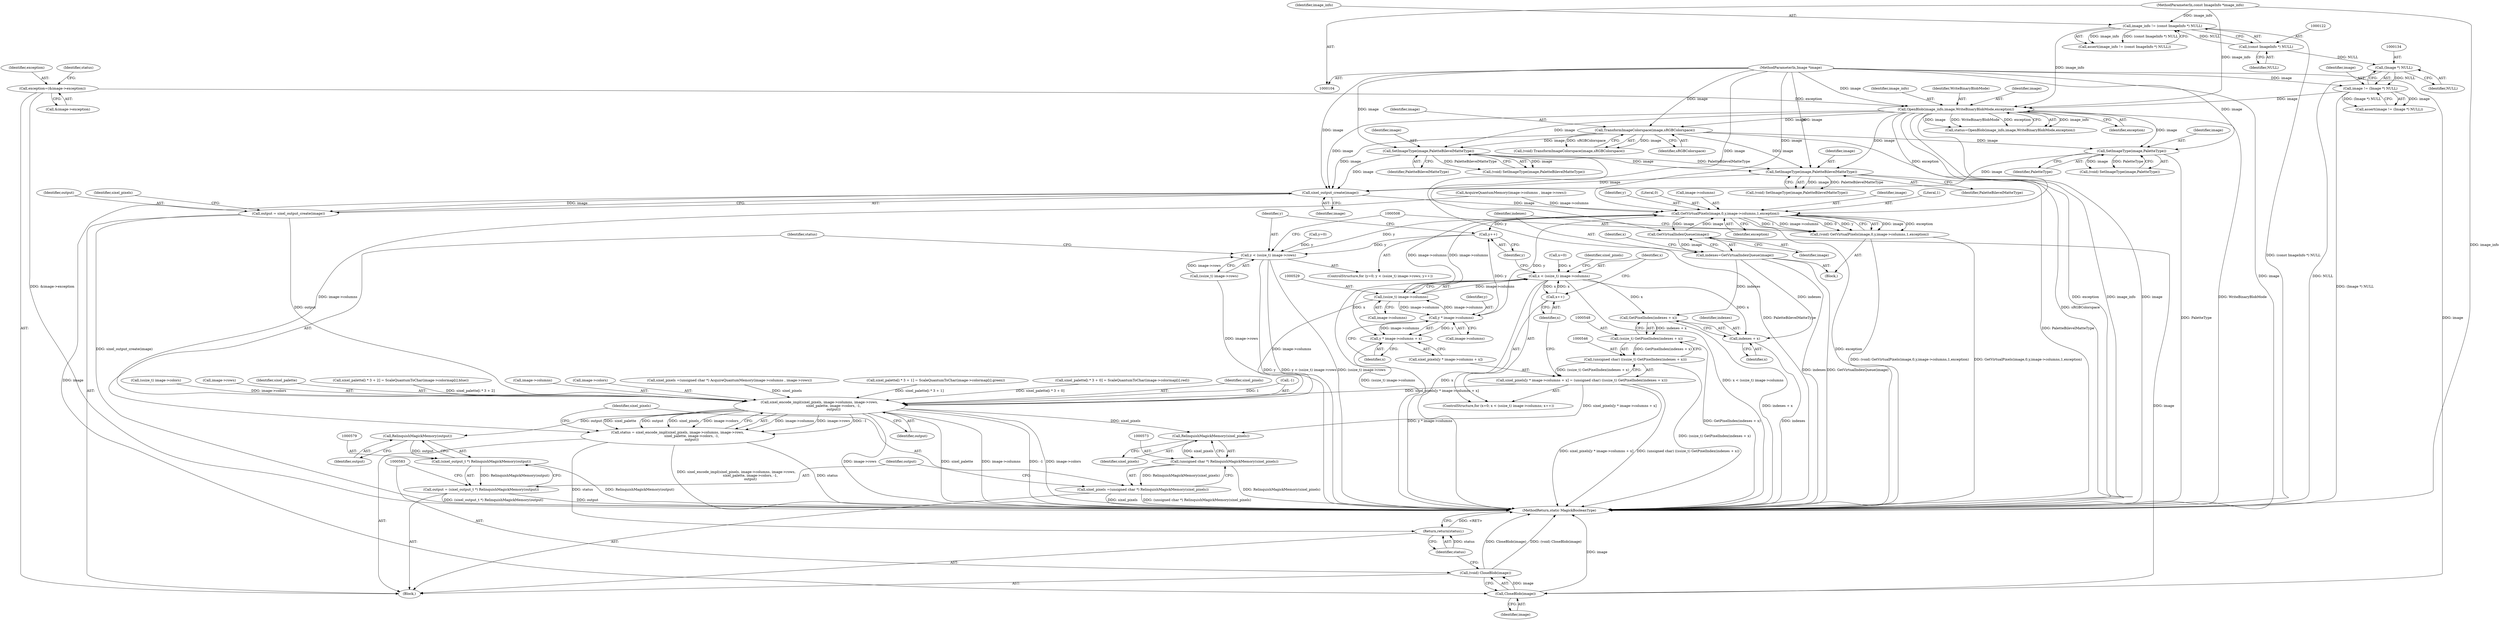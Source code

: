 digraph "0_ImageMagick_10b3823a7619ed22d42764733eb052c4159bc8c1_1@API" {
"1000480" [label="(Call,sixel_output_create(image))"];
"1000185" [label="(Call,TransformImageColorspace(image,sRGBColorspace))"];
"1000165" [label="(Call,OpenBlob(image_info,image,WriteBinaryBlobMode,exception))"];
"1000119" [label="(Call,image_info != (const ImageInfo *) NULL)"];
"1000105" [label="(MethodParameterIn,const ImageInfo *image_info)"];
"1000121" [label="(Call,(const ImageInfo *) NULL)"];
"1000131" [label="(Call,image != (Image *) NULL)"];
"1000106" [label="(MethodParameterIn,Image *image)"];
"1000133" [label="(Call,(Image *) NULL)"];
"1000157" [label="(Call,exception=(&image->exception))"];
"1000234" [label="(Call,SetImageType(image,PaletteBilevelMatteType))"];
"1000213" [label="(Call,SetImageType(image,PaletteType))"];
"1000307" [label="(Call,SetImageType(image,PaletteBilevelMatteType))"];
"1000478" [label="(Call,output = sixel_output_create(image))"];
"1000555" [label="(Call,sixel_encode_impl(sixel_pixels, image->columns, image->rows,\n                          sixel_palette, image->colors, -1,\n                          output))"];
"1000553" [label="(Call,status = sixel_encode_impl(sixel_pixels, image->columns, image->rows,\n                          sixel_palette, image->colors, -1,\n                          output))"];
"1000586" [label="(Return,return(status);)"];
"1000574" [label="(Call,RelinquishMagickMemory(sixel_pixels))"];
"1000572" [label="(Call,(unsigned char *) RelinquishMagickMemory(sixel_pixels))"];
"1000570" [label="(Call,sixel_pixels =(unsigned char *) RelinquishMagickMemory(sixel_pixels))"];
"1000580" [label="(Call,RelinquishMagickMemory(output))"];
"1000578" [label="(Call,(sixel_output_t *) RelinquishMagickMemory(output))"];
"1000576" [label="(Call,output = (sixel_output_t *) RelinquishMagickMemory(output))"];
"1000509" [label="(Call,GetVirtualPixels(image,0,y,image->columns,1,exception))"];
"1000504" [label="(Call,y++)"];
"1000497" [label="(Call,y < (ssize_t) image->rows)"];
"1000507" [label="(Call,(void) GetVirtualPixels(image,0,y,image->columns,1,exception))"];
"1000520" [label="(Call,GetVirtualIndexQueue(image))"];
"1000518" [label="(Call,indexes=GetVirtualIndexQueue(image))"];
"1000549" [label="(Call,GetPixelIndex(indexes + x))"];
"1000547" [label="(Call,(ssize_t) GetPixelIndex(indexes + x))"];
"1000545" [label="(Call,(unsigned char) ((ssize_t) GetPixelIndex(indexes + x)))"];
"1000535" [label="(Call,sixel_pixels[y * image->columns + x] = (unsigned char) ((ssize_t) GetPixelIndex(indexes + x)))"];
"1000550" [label="(Call,indexes + x)"];
"1000584" [label="(Call,CloseBlob(image))"];
"1000582" [label="(Call,(void) CloseBlob(image))"];
"1000528" [label="(Call,(ssize_t) image->columns)"];
"1000526" [label="(Call,x < (ssize_t) image->columns)"];
"1000533" [label="(Call,x++)"];
"1000538" [label="(Call,y * image->columns + x)"];
"1000539" [label="(Call,y * image->columns)"];
"1000309" [label="(Identifier,PaletteBilevelMatteType)"];
"1000576" [label="(Call,output = (sixel_output_t *) RelinquishMagickMemory(output))"];
"1000567" [label="(Call,-1)"];
"1000539" [label="(Call,y * image->columns)"];
"1000516" [label="(Literal,1)"];
"1000577" [label="(Identifier,output)"];
"1000486" [label="(Call,AcquireQuantumMemory(image->columns , image->rows))"];
"1000186" [label="(Identifier,image)"];
"1000183" [label="(Call,(void) TransformImageColorspace(image,sRGBColorspace))"];
"1000569" [label="(Identifier,output)"];
"1000234" [label="(Call,SetImageType(image,PaletteBilevelMatteType))"];
"1000422" [label="(Call,(ssize_t) image->colors)"];
"1000498" [label="(Identifier,y)"];
"1000163" [label="(Call,status=OpenBlob(image_info,image,WriteBinaryBlobMode,exception))"];
"1000166" [label="(Identifier,image_info)"];
"1000159" [label="(Call,&image->exception)"];
"1000512" [label="(Identifier,y)"];
"1000517" [label="(Identifier,exception)"];
"1000158" [label="(Identifier,exception)"];
"1000581" [label="(Identifier,output)"];
"1000574" [label="(Call,RelinquishMagickMemory(sixel_pixels))"];
"1000213" [label="(Call,SetImageType(image,PaletteType))"];
"1000120" [label="(Identifier,image_info)"];
"1000215" [label="(Identifier,PaletteType)"];
"1000571" [label="(Identifier,sixel_pixels)"];
"1000133" [label="(Call,(Image *) NULL)"];
"1000121" [label="(Call,(const ImageInfo *) NULL)"];
"1000499" [label="(Call,(ssize_t) image->rows)"];
"1000493" [label="(ControlStructure,for (y=0; y < (ssize_t) image->rows; y++))"];
"1000483" [label="(Identifier,sixel_pixels)"];
"1000505" [label="(Identifier,y)"];
"1000551" [label="(Identifier,indexes)"];
"1000130" [label="(Call,assert(image != (Image *) NULL))"];
"1000560" [label="(Call,image->rows)"];
"1000554" [label="(Identifier,status)"];
"1000540" [label="(Identifier,y)"];
"1000563" [label="(Identifier,sixel_palette)"];
"1000504" [label="(Call,y++)"];
"1000119" [label="(Call,image_info != (const ImageInfo *) NULL)"];
"1000462" [label="(Call,sixel_palette[i * 3 + 2] = ScaleQuantumToChar(image->colormap[i].blue))"];
"1000526" [label="(Call,x < (ssize_t) image->columns)"];
"1000164" [label="(Identifier,status)"];
"1000168" [label="(Identifier,WriteBinaryBlobMode)"];
"1000305" [label="(Call,(void) SetImageType(image,PaletteBilevelMatteType))"];
"1000506" [label="(Block,)"];
"1000528" [label="(Call,(ssize_t) image->columns)"];
"1000480" [label="(Call,sixel_output_create(image))"];
"1000580" [label="(Call,RelinquishMagickMemory(output))"];
"1000536" [label="(Call,sixel_pixels[y * image->columns + x])"];
"1000557" [label="(Call,image->columns)"];
"1000537" [label="(Identifier,sixel_pixels)"];
"1000535" [label="(Call,sixel_pixels[y * image->columns + x] = (unsigned char) ((ssize_t) GetPixelIndex(indexes + x)))"];
"1000527" [label="(Identifier,x)"];
"1000157" [label="(Call,exception=(&image->exception))"];
"1000533" [label="(Call,x++)"];
"1000211" [label="(Call,(void) SetImageType(image,PaletteType))"];
"1000518" [label="(Call,indexes=GetVirtualIndexQueue(image))"];
"1000584" [label="(Call,CloseBlob(image))"];
"1000107" [label="(Block,)"];
"1000187" [label="(Identifier,sRGBColorspace)"];
"1000105" [label="(MethodParameterIn,const ImageInfo *image_info)"];
"1000123" [label="(Identifier,NULL)"];
"1000530" [label="(Call,image->columns)"];
"1000131" [label="(Call,image != (Image *) NULL)"];
"1000575" [label="(Identifier,sixel_pixels)"];
"1000185" [label="(Call,TransformImageColorspace(image,sRGBColorspace))"];
"1000165" [label="(Call,OpenBlob(image_info,image,WriteBinaryBlobMode,exception))"];
"1000232" [label="(Call,(void) SetImageType(image,PaletteBilevelMatteType))"];
"1000588" [label="(MethodReturn,static MagickBooleanType)"];
"1000555" [label="(Call,sixel_encode_impl(sixel_pixels, image->columns, image->rows,\n                          sixel_palette, image->colors, -1,\n                          output))"];
"1000564" [label="(Call,image->colors)"];
"1000524" [label="(Identifier,x)"];
"1000235" [label="(Identifier,image)"];
"1000570" [label="(Call,sixel_pixels =(unsigned char *) RelinquishMagickMemory(sixel_pixels))"];
"1000236" [label="(Identifier,PaletteBilevelMatteType)"];
"1000549" [label="(Call,GetPixelIndex(indexes + x))"];
"1000572" [label="(Call,(unsigned char *) RelinquishMagickMemory(sixel_pixels))"];
"1000497" [label="(Call,y < (ssize_t) image->rows)"];
"1000509" [label="(Call,GetVirtualPixels(image,0,y,image->columns,1,exception))"];
"1000507" [label="(Call,(void) GetVirtualPixels(image,0,y,image->columns,1,exception))"];
"1000522" [label="(ControlStructure,for (x=0; x < (ssize_t) image->columns; x++))"];
"1000167" [label="(Identifier,image)"];
"1000214" [label="(Identifier,image)"];
"1000520" [label="(Call,GetVirtualIndexQueue(image))"];
"1000511" [label="(Literal,0)"];
"1000481" [label="(Identifier,image)"];
"1000308" [label="(Identifier,image)"];
"1000519" [label="(Identifier,indexes)"];
"1000552" [label="(Identifier,x)"];
"1000544" [label="(Identifier,x)"];
"1000106" [label="(MethodParameterIn,Image *image)"];
"1000585" [label="(Identifier,image)"];
"1000538" [label="(Call,y * image->columns + x)"];
"1000482" [label="(Call,sixel_pixels =(unsigned char *) AcquireQuantumMemory(image->columns , image->rows))"];
"1000523" [label="(Call,x=0)"];
"1000479" [label="(Identifier,output)"];
"1000118" [label="(Call,assert(image_info != (const ImageInfo *) NULL))"];
"1000513" [label="(Call,image->columns)"];
"1000534" [label="(Identifier,x)"];
"1000446" [label="(Call,sixel_palette[i * 3 + 1] = ScaleQuantumToChar(image->colormap[i].green))"];
"1000547" [label="(Call,(ssize_t) GetPixelIndex(indexes + x))"];
"1000586" [label="(Return,return(status);)"];
"1000510" [label="(Identifier,image)"];
"1000550" [label="(Call,indexes + x)"];
"1000553" [label="(Call,status = sixel_encode_impl(sixel_pixels, image->columns, image->rows,\n                          sixel_palette, image->colors, -1,\n                          output))"];
"1000494" [label="(Call,y=0)"];
"1000587" [label="(Identifier,status)"];
"1000132" [label="(Identifier,image)"];
"1000478" [label="(Call,output = sixel_output_create(image))"];
"1000135" [label="(Identifier,NULL)"];
"1000521" [label="(Identifier,image)"];
"1000307" [label="(Call,SetImageType(image,PaletteBilevelMatteType))"];
"1000169" [label="(Identifier,exception)"];
"1000430" [label="(Call,sixel_palette[i * 3 + 0] = ScaleQuantumToChar(image->colormap[i].red))"];
"1000545" [label="(Call,(unsigned char) ((ssize_t) GetPixelIndex(indexes + x)))"];
"1000578" [label="(Call,(sixel_output_t *) RelinquishMagickMemory(output))"];
"1000541" [label="(Call,image->columns)"];
"1000556" [label="(Identifier,sixel_pixels)"];
"1000582" [label="(Call,(void) CloseBlob(image))"];
"1000480" -> "1000478"  [label="AST: "];
"1000480" -> "1000481"  [label="CFG: "];
"1000481" -> "1000480"  [label="AST: "];
"1000478" -> "1000480"  [label="CFG: "];
"1000480" -> "1000478"  [label="DDG: image"];
"1000185" -> "1000480"  [label="DDG: image"];
"1000234" -> "1000480"  [label="DDG: image"];
"1000213" -> "1000480"  [label="DDG: image"];
"1000165" -> "1000480"  [label="DDG: image"];
"1000307" -> "1000480"  [label="DDG: image"];
"1000106" -> "1000480"  [label="DDG: image"];
"1000480" -> "1000509"  [label="DDG: image"];
"1000480" -> "1000584"  [label="DDG: image"];
"1000185" -> "1000183"  [label="AST: "];
"1000185" -> "1000187"  [label="CFG: "];
"1000186" -> "1000185"  [label="AST: "];
"1000187" -> "1000185"  [label="AST: "];
"1000183" -> "1000185"  [label="CFG: "];
"1000185" -> "1000588"  [label="DDG: sRGBColorspace"];
"1000185" -> "1000183"  [label="DDG: image"];
"1000185" -> "1000183"  [label="DDG: sRGBColorspace"];
"1000165" -> "1000185"  [label="DDG: image"];
"1000106" -> "1000185"  [label="DDG: image"];
"1000185" -> "1000213"  [label="DDG: image"];
"1000185" -> "1000234"  [label="DDG: image"];
"1000185" -> "1000307"  [label="DDG: image"];
"1000165" -> "1000163"  [label="AST: "];
"1000165" -> "1000169"  [label="CFG: "];
"1000166" -> "1000165"  [label="AST: "];
"1000167" -> "1000165"  [label="AST: "];
"1000168" -> "1000165"  [label="AST: "];
"1000169" -> "1000165"  [label="AST: "];
"1000163" -> "1000165"  [label="CFG: "];
"1000165" -> "1000588"  [label="DDG: WriteBinaryBlobMode"];
"1000165" -> "1000588"  [label="DDG: exception"];
"1000165" -> "1000588"  [label="DDG: image_info"];
"1000165" -> "1000588"  [label="DDG: image"];
"1000165" -> "1000163"  [label="DDG: image_info"];
"1000165" -> "1000163"  [label="DDG: image"];
"1000165" -> "1000163"  [label="DDG: WriteBinaryBlobMode"];
"1000165" -> "1000163"  [label="DDG: exception"];
"1000119" -> "1000165"  [label="DDG: image_info"];
"1000105" -> "1000165"  [label="DDG: image_info"];
"1000131" -> "1000165"  [label="DDG: image"];
"1000106" -> "1000165"  [label="DDG: image"];
"1000157" -> "1000165"  [label="DDG: exception"];
"1000165" -> "1000213"  [label="DDG: image"];
"1000165" -> "1000234"  [label="DDG: image"];
"1000165" -> "1000307"  [label="DDG: image"];
"1000165" -> "1000509"  [label="DDG: exception"];
"1000119" -> "1000118"  [label="AST: "];
"1000119" -> "1000121"  [label="CFG: "];
"1000120" -> "1000119"  [label="AST: "];
"1000121" -> "1000119"  [label="AST: "];
"1000118" -> "1000119"  [label="CFG: "];
"1000119" -> "1000588"  [label="DDG: (const ImageInfo *) NULL"];
"1000119" -> "1000118"  [label="DDG: image_info"];
"1000119" -> "1000118"  [label="DDG: (const ImageInfo *) NULL"];
"1000105" -> "1000119"  [label="DDG: image_info"];
"1000121" -> "1000119"  [label="DDG: NULL"];
"1000105" -> "1000104"  [label="AST: "];
"1000105" -> "1000588"  [label="DDG: image_info"];
"1000121" -> "1000123"  [label="CFG: "];
"1000122" -> "1000121"  [label="AST: "];
"1000123" -> "1000121"  [label="AST: "];
"1000121" -> "1000133"  [label="DDG: NULL"];
"1000131" -> "1000130"  [label="AST: "];
"1000131" -> "1000133"  [label="CFG: "];
"1000132" -> "1000131"  [label="AST: "];
"1000133" -> "1000131"  [label="AST: "];
"1000130" -> "1000131"  [label="CFG: "];
"1000131" -> "1000588"  [label="DDG: (Image *) NULL"];
"1000131" -> "1000130"  [label="DDG: image"];
"1000131" -> "1000130"  [label="DDG: (Image *) NULL"];
"1000106" -> "1000131"  [label="DDG: image"];
"1000133" -> "1000131"  [label="DDG: NULL"];
"1000106" -> "1000104"  [label="AST: "];
"1000106" -> "1000588"  [label="DDG: image"];
"1000106" -> "1000213"  [label="DDG: image"];
"1000106" -> "1000234"  [label="DDG: image"];
"1000106" -> "1000307"  [label="DDG: image"];
"1000106" -> "1000509"  [label="DDG: image"];
"1000106" -> "1000520"  [label="DDG: image"];
"1000106" -> "1000584"  [label="DDG: image"];
"1000133" -> "1000135"  [label="CFG: "];
"1000134" -> "1000133"  [label="AST: "];
"1000135" -> "1000133"  [label="AST: "];
"1000133" -> "1000588"  [label="DDG: NULL"];
"1000157" -> "1000107"  [label="AST: "];
"1000157" -> "1000159"  [label="CFG: "];
"1000158" -> "1000157"  [label="AST: "];
"1000159" -> "1000157"  [label="AST: "];
"1000164" -> "1000157"  [label="CFG: "];
"1000157" -> "1000588"  [label="DDG: &image->exception"];
"1000234" -> "1000232"  [label="AST: "];
"1000234" -> "1000236"  [label="CFG: "];
"1000235" -> "1000234"  [label="AST: "];
"1000236" -> "1000234"  [label="AST: "];
"1000232" -> "1000234"  [label="CFG: "];
"1000234" -> "1000588"  [label="DDG: PaletteBilevelMatteType"];
"1000234" -> "1000232"  [label="DDG: image"];
"1000234" -> "1000232"  [label="DDG: PaletteBilevelMatteType"];
"1000234" -> "1000307"  [label="DDG: image"];
"1000234" -> "1000307"  [label="DDG: PaletteBilevelMatteType"];
"1000213" -> "1000211"  [label="AST: "];
"1000213" -> "1000215"  [label="CFG: "];
"1000214" -> "1000213"  [label="AST: "];
"1000215" -> "1000213"  [label="AST: "];
"1000211" -> "1000213"  [label="CFG: "];
"1000213" -> "1000588"  [label="DDG: PaletteType"];
"1000213" -> "1000211"  [label="DDG: image"];
"1000213" -> "1000211"  [label="DDG: PaletteType"];
"1000307" -> "1000305"  [label="AST: "];
"1000307" -> "1000309"  [label="CFG: "];
"1000308" -> "1000307"  [label="AST: "];
"1000309" -> "1000307"  [label="AST: "];
"1000305" -> "1000307"  [label="CFG: "];
"1000307" -> "1000588"  [label="DDG: PaletteBilevelMatteType"];
"1000307" -> "1000305"  [label="DDG: image"];
"1000307" -> "1000305"  [label="DDG: PaletteBilevelMatteType"];
"1000478" -> "1000107"  [label="AST: "];
"1000479" -> "1000478"  [label="AST: "];
"1000483" -> "1000478"  [label="CFG: "];
"1000478" -> "1000588"  [label="DDG: sixel_output_create(image)"];
"1000478" -> "1000555"  [label="DDG: output"];
"1000555" -> "1000553"  [label="AST: "];
"1000555" -> "1000569"  [label="CFG: "];
"1000556" -> "1000555"  [label="AST: "];
"1000557" -> "1000555"  [label="AST: "];
"1000560" -> "1000555"  [label="AST: "];
"1000563" -> "1000555"  [label="AST: "];
"1000564" -> "1000555"  [label="AST: "];
"1000567" -> "1000555"  [label="AST: "];
"1000569" -> "1000555"  [label="AST: "];
"1000553" -> "1000555"  [label="CFG: "];
"1000555" -> "1000588"  [label="DDG: image->rows"];
"1000555" -> "1000588"  [label="DDG: sixel_palette"];
"1000555" -> "1000588"  [label="DDG: image->columns"];
"1000555" -> "1000588"  [label="DDG: -1"];
"1000555" -> "1000588"  [label="DDG: image->colors"];
"1000555" -> "1000553"  [label="DDG: image->columns"];
"1000555" -> "1000553"  [label="DDG: image->rows"];
"1000555" -> "1000553"  [label="DDG: -1"];
"1000555" -> "1000553"  [label="DDG: sixel_palette"];
"1000555" -> "1000553"  [label="DDG: output"];
"1000555" -> "1000553"  [label="DDG: sixel_pixels"];
"1000555" -> "1000553"  [label="DDG: image->colors"];
"1000482" -> "1000555"  [label="DDG: sixel_pixels"];
"1000535" -> "1000555"  [label="DDG: sixel_pixels[y * image->columns + x]"];
"1000528" -> "1000555"  [label="DDG: image->columns"];
"1000486" -> "1000555"  [label="DDG: image->columns"];
"1000499" -> "1000555"  [label="DDG: image->rows"];
"1000462" -> "1000555"  [label="DDG: sixel_palette[i * 3 + 2]"];
"1000446" -> "1000555"  [label="DDG: sixel_palette[i * 3 + 1]"];
"1000430" -> "1000555"  [label="DDG: sixel_palette[i * 3 + 0]"];
"1000422" -> "1000555"  [label="DDG: image->colors"];
"1000567" -> "1000555"  [label="DDG: 1"];
"1000555" -> "1000574"  [label="DDG: sixel_pixels"];
"1000555" -> "1000580"  [label="DDG: output"];
"1000553" -> "1000107"  [label="AST: "];
"1000554" -> "1000553"  [label="AST: "];
"1000571" -> "1000553"  [label="CFG: "];
"1000553" -> "1000588"  [label="DDG: status"];
"1000553" -> "1000588"  [label="DDG: sixel_encode_impl(sixel_pixels, image->columns, image->rows,\n                          sixel_palette, image->colors, -1,\n                          output)"];
"1000553" -> "1000586"  [label="DDG: status"];
"1000586" -> "1000107"  [label="AST: "];
"1000586" -> "1000587"  [label="CFG: "];
"1000587" -> "1000586"  [label="AST: "];
"1000588" -> "1000586"  [label="CFG: "];
"1000586" -> "1000588"  [label="DDG: <RET>"];
"1000587" -> "1000586"  [label="DDG: status"];
"1000574" -> "1000572"  [label="AST: "];
"1000574" -> "1000575"  [label="CFG: "];
"1000575" -> "1000574"  [label="AST: "];
"1000572" -> "1000574"  [label="CFG: "];
"1000574" -> "1000572"  [label="DDG: sixel_pixels"];
"1000535" -> "1000574"  [label="DDG: sixel_pixels[y * image->columns + x]"];
"1000572" -> "1000570"  [label="AST: "];
"1000573" -> "1000572"  [label="AST: "];
"1000570" -> "1000572"  [label="CFG: "];
"1000572" -> "1000588"  [label="DDG: RelinquishMagickMemory(sixel_pixels)"];
"1000572" -> "1000570"  [label="DDG: RelinquishMagickMemory(sixel_pixels)"];
"1000570" -> "1000107"  [label="AST: "];
"1000571" -> "1000570"  [label="AST: "];
"1000577" -> "1000570"  [label="CFG: "];
"1000570" -> "1000588"  [label="DDG: sixel_pixels"];
"1000570" -> "1000588"  [label="DDG: (unsigned char *) RelinquishMagickMemory(sixel_pixels)"];
"1000580" -> "1000578"  [label="AST: "];
"1000580" -> "1000581"  [label="CFG: "];
"1000581" -> "1000580"  [label="AST: "];
"1000578" -> "1000580"  [label="CFG: "];
"1000580" -> "1000578"  [label="DDG: output"];
"1000578" -> "1000576"  [label="AST: "];
"1000579" -> "1000578"  [label="AST: "];
"1000576" -> "1000578"  [label="CFG: "];
"1000578" -> "1000588"  [label="DDG: RelinquishMagickMemory(output)"];
"1000578" -> "1000576"  [label="DDG: RelinquishMagickMemory(output)"];
"1000576" -> "1000107"  [label="AST: "];
"1000577" -> "1000576"  [label="AST: "];
"1000583" -> "1000576"  [label="CFG: "];
"1000576" -> "1000588"  [label="DDG: output"];
"1000576" -> "1000588"  [label="DDG: (sixel_output_t *) RelinquishMagickMemory(output)"];
"1000509" -> "1000507"  [label="AST: "];
"1000509" -> "1000517"  [label="CFG: "];
"1000510" -> "1000509"  [label="AST: "];
"1000511" -> "1000509"  [label="AST: "];
"1000512" -> "1000509"  [label="AST: "];
"1000513" -> "1000509"  [label="AST: "];
"1000516" -> "1000509"  [label="AST: "];
"1000517" -> "1000509"  [label="AST: "];
"1000507" -> "1000509"  [label="CFG: "];
"1000509" -> "1000588"  [label="DDG: exception"];
"1000509" -> "1000504"  [label="DDG: y"];
"1000509" -> "1000507"  [label="DDG: image"];
"1000509" -> "1000507"  [label="DDG: exception"];
"1000509" -> "1000507"  [label="DDG: 1"];
"1000509" -> "1000507"  [label="DDG: image->columns"];
"1000509" -> "1000507"  [label="DDG: 0"];
"1000509" -> "1000507"  [label="DDG: y"];
"1000520" -> "1000509"  [label="DDG: image"];
"1000497" -> "1000509"  [label="DDG: y"];
"1000528" -> "1000509"  [label="DDG: image->columns"];
"1000486" -> "1000509"  [label="DDG: image->columns"];
"1000509" -> "1000520"  [label="DDG: image"];
"1000509" -> "1000528"  [label="DDG: image->columns"];
"1000509" -> "1000539"  [label="DDG: y"];
"1000504" -> "1000493"  [label="AST: "];
"1000504" -> "1000505"  [label="CFG: "];
"1000505" -> "1000504"  [label="AST: "];
"1000498" -> "1000504"  [label="CFG: "];
"1000504" -> "1000497"  [label="DDG: y"];
"1000539" -> "1000504"  [label="DDG: y"];
"1000497" -> "1000493"  [label="AST: "];
"1000497" -> "1000499"  [label="CFG: "];
"1000498" -> "1000497"  [label="AST: "];
"1000499" -> "1000497"  [label="AST: "];
"1000508" -> "1000497"  [label="CFG: "];
"1000554" -> "1000497"  [label="CFG: "];
"1000497" -> "1000588"  [label="DDG: y"];
"1000497" -> "1000588"  [label="DDG: y < (ssize_t) image->rows"];
"1000497" -> "1000588"  [label="DDG: (ssize_t) image->rows"];
"1000494" -> "1000497"  [label="DDG: y"];
"1000499" -> "1000497"  [label="DDG: image->rows"];
"1000507" -> "1000506"  [label="AST: "];
"1000508" -> "1000507"  [label="AST: "];
"1000519" -> "1000507"  [label="CFG: "];
"1000507" -> "1000588"  [label="DDG: GetVirtualPixels(image,0,y,image->columns,1,exception)"];
"1000507" -> "1000588"  [label="DDG: (void) GetVirtualPixels(image,0,y,image->columns,1,exception)"];
"1000520" -> "1000518"  [label="AST: "];
"1000520" -> "1000521"  [label="CFG: "];
"1000521" -> "1000520"  [label="AST: "];
"1000518" -> "1000520"  [label="CFG: "];
"1000520" -> "1000518"  [label="DDG: image"];
"1000520" -> "1000584"  [label="DDG: image"];
"1000518" -> "1000506"  [label="AST: "];
"1000519" -> "1000518"  [label="AST: "];
"1000524" -> "1000518"  [label="CFG: "];
"1000518" -> "1000588"  [label="DDG: GetVirtualIndexQueue(image)"];
"1000518" -> "1000588"  [label="DDG: indexes"];
"1000518" -> "1000549"  [label="DDG: indexes"];
"1000518" -> "1000550"  [label="DDG: indexes"];
"1000549" -> "1000547"  [label="AST: "];
"1000549" -> "1000550"  [label="CFG: "];
"1000550" -> "1000549"  [label="AST: "];
"1000547" -> "1000549"  [label="CFG: "];
"1000549" -> "1000588"  [label="DDG: indexes + x"];
"1000549" -> "1000547"  [label="DDG: indexes + x"];
"1000526" -> "1000549"  [label="DDG: x"];
"1000547" -> "1000545"  [label="AST: "];
"1000548" -> "1000547"  [label="AST: "];
"1000545" -> "1000547"  [label="CFG: "];
"1000547" -> "1000588"  [label="DDG: GetPixelIndex(indexes + x)"];
"1000547" -> "1000545"  [label="DDG: GetPixelIndex(indexes + x)"];
"1000545" -> "1000535"  [label="AST: "];
"1000546" -> "1000545"  [label="AST: "];
"1000535" -> "1000545"  [label="CFG: "];
"1000545" -> "1000588"  [label="DDG: (ssize_t) GetPixelIndex(indexes + x)"];
"1000545" -> "1000535"  [label="DDG: (ssize_t) GetPixelIndex(indexes + x)"];
"1000535" -> "1000522"  [label="AST: "];
"1000536" -> "1000535"  [label="AST: "];
"1000534" -> "1000535"  [label="CFG: "];
"1000535" -> "1000588"  [label="DDG: sixel_pixels[y * image->columns + x]"];
"1000535" -> "1000588"  [label="DDG: (unsigned char) ((ssize_t) GetPixelIndex(indexes + x))"];
"1000550" -> "1000552"  [label="CFG: "];
"1000551" -> "1000550"  [label="AST: "];
"1000552" -> "1000550"  [label="AST: "];
"1000550" -> "1000588"  [label="DDG: indexes"];
"1000526" -> "1000550"  [label="DDG: x"];
"1000584" -> "1000582"  [label="AST: "];
"1000584" -> "1000585"  [label="CFG: "];
"1000585" -> "1000584"  [label="AST: "];
"1000582" -> "1000584"  [label="CFG: "];
"1000584" -> "1000588"  [label="DDG: image"];
"1000584" -> "1000582"  [label="DDG: image"];
"1000582" -> "1000107"  [label="AST: "];
"1000583" -> "1000582"  [label="AST: "];
"1000587" -> "1000582"  [label="CFG: "];
"1000582" -> "1000588"  [label="DDG: CloseBlob(image)"];
"1000582" -> "1000588"  [label="DDG: (void) CloseBlob(image)"];
"1000528" -> "1000526"  [label="AST: "];
"1000528" -> "1000530"  [label="CFG: "];
"1000529" -> "1000528"  [label="AST: "];
"1000530" -> "1000528"  [label="AST: "];
"1000526" -> "1000528"  [label="CFG: "];
"1000528" -> "1000526"  [label="DDG: image->columns"];
"1000539" -> "1000528"  [label="DDG: image->columns"];
"1000528" -> "1000539"  [label="DDG: image->columns"];
"1000526" -> "1000522"  [label="AST: "];
"1000527" -> "1000526"  [label="AST: "];
"1000537" -> "1000526"  [label="CFG: "];
"1000505" -> "1000526"  [label="CFG: "];
"1000526" -> "1000588"  [label="DDG: (ssize_t) image->columns"];
"1000526" -> "1000588"  [label="DDG: x < (ssize_t) image->columns"];
"1000526" -> "1000588"  [label="DDG: x"];
"1000523" -> "1000526"  [label="DDG: x"];
"1000533" -> "1000526"  [label="DDG: x"];
"1000526" -> "1000533"  [label="DDG: x"];
"1000526" -> "1000538"  [label="DDG: x"];
"1000533" -> "1000522"  [label="AST: "];
"1000533" -> "1000534"  [label="CFG: "];
"1000534" -> "1000533"  [label="AST: "];
"1000527" -> "1000533"  [label="CFG: "];
"1000538" -> "1000536"  [label="AST: "];
"1000538" -> "1000544"  [label="CFG: "];
"1000539" -> "1000538"  [label="AST: "];
"1000544" -> "1000538"  [label="AST: "];
"1000536" -> "1000538"  [label="CFG: "];
"1000538" -> "1000588"  [label="DDG: y * image->columns"];
"1000539" -> "1000538"  [label="DDG: y"];
"1000539" -> "1000538"  [label="DDG: image->columns"];
"1000539" -> "1000541"  [label="CFG: "];
"1000540" -> "1000539"  [label="AST: "];
"1000541" -> "1000539"  [label="AST: "];
"1000544" -> "1000539"  [label="CFG: "];
}
